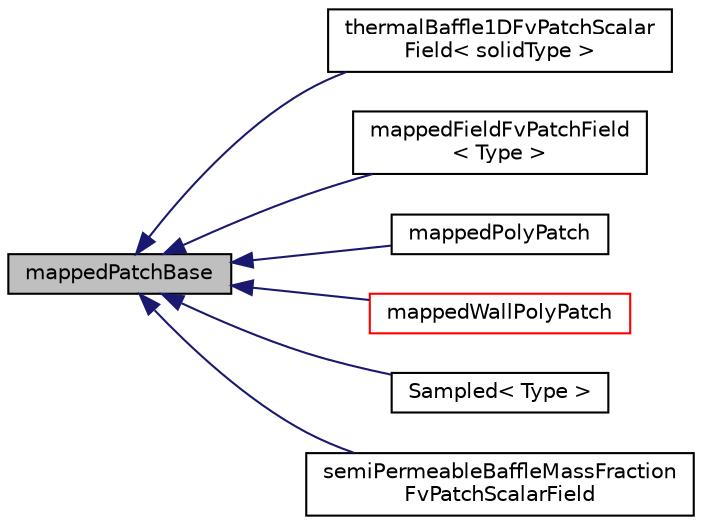 digraph "mappedPatchBase"
{
  bgcolor="transparent";
  edge [fontname="Helvetica",fontsize="10",labelfontname="Helvetica",labelfontsize="10"];
  node [fontname="Helvetica",fontsize="10",shape=record];
  rankdir="LR";
  Node1 [label="mappedPatchBase",height=0.2,width=0.4,color="black", fillcolor="grey75", style="filled" fontcolor="black"];
  Node1 -> Node2 [dir="back",color="midnightblue",fontsize="10",style="solid",fontname="Helvetica"];
  Node2 [label="thermalBaffle1DFvPatchScalar\lField\< solidType \>",height=0.2,width=0.4,color="black",URL="$classFoam_1_1compressible_1_1thermalBaffle1DFvPatchScalarField.html",tooltip="This BC solves a steady 1D thermal baffle. "];
  Node1 -> Node3 [dir="back",color="midnightblue",fontsize="10",style="solid",fontname="Helvetica"];
  Node3 [label="mappedFieldFvPatchField\l\< Type \>",height=0.2,width=0.4,color="black",URL="$classFoam_1_1mappedFieldFvPatchField.html",tooltip="This boundary condition provides a self-contained version of the mapped condition. It does not use information on the patch; instead it holds the data locally. "];
  Node1 -> Node4 [dir="back",color="midnightblue",fontsize="10",style="solid",fontname="Helvetica"];
  Node4 [label="mappedPolyPatch",height=0.2,width=0.4,color="black",URL="$classFoam_1_1mappedPolyPatch.html",tooltip="Determines a mapping between patch face centres and mesh cell or face centres and processors they&#39;re ..."];
  Node1 -> Node5 [dir="back",color="midnightblue",fontsize="10",style="solid",fontname="Helvetica"];
  Node5 [label="mappedWallPolyPatch",height=0.2,width=0.4,color="red",URL="$classFoam_1_1mappedWallPolyPatch.html",tooltip="Determines a mapping between patch face centres and mesh cell or face centres and processors they&#39;re ..."];
  Node1 -> Node6 [dir="back",color="midnightblue",fontsize="10",style="solid",fontname="Helvetica"];
  Node6 [label="Sampled\< Type \>",height=0.2,width=0.4,color="black",URL="$classFoam_1_1PatchFunction1Types_1_1Sampled.html",tooltip="PatchFunction1 to sample an existing field. "];
  Node1 -> Node7 [dir="back",color="midnightblue",fontsize="10",style="solid",fontname="Helvetica"];
  Node7 [label="semiPermeableBaffleMassFraction\lFvPatchScalarField",height=0.2,width=0.4,color="black",URL="$classFoam_1_1semiPermeableBaffleMassFractionFvPatchScalarField.html",tooltip="This is a mass-fraction boundary condition for a semi-permeable baffle. "];
}
